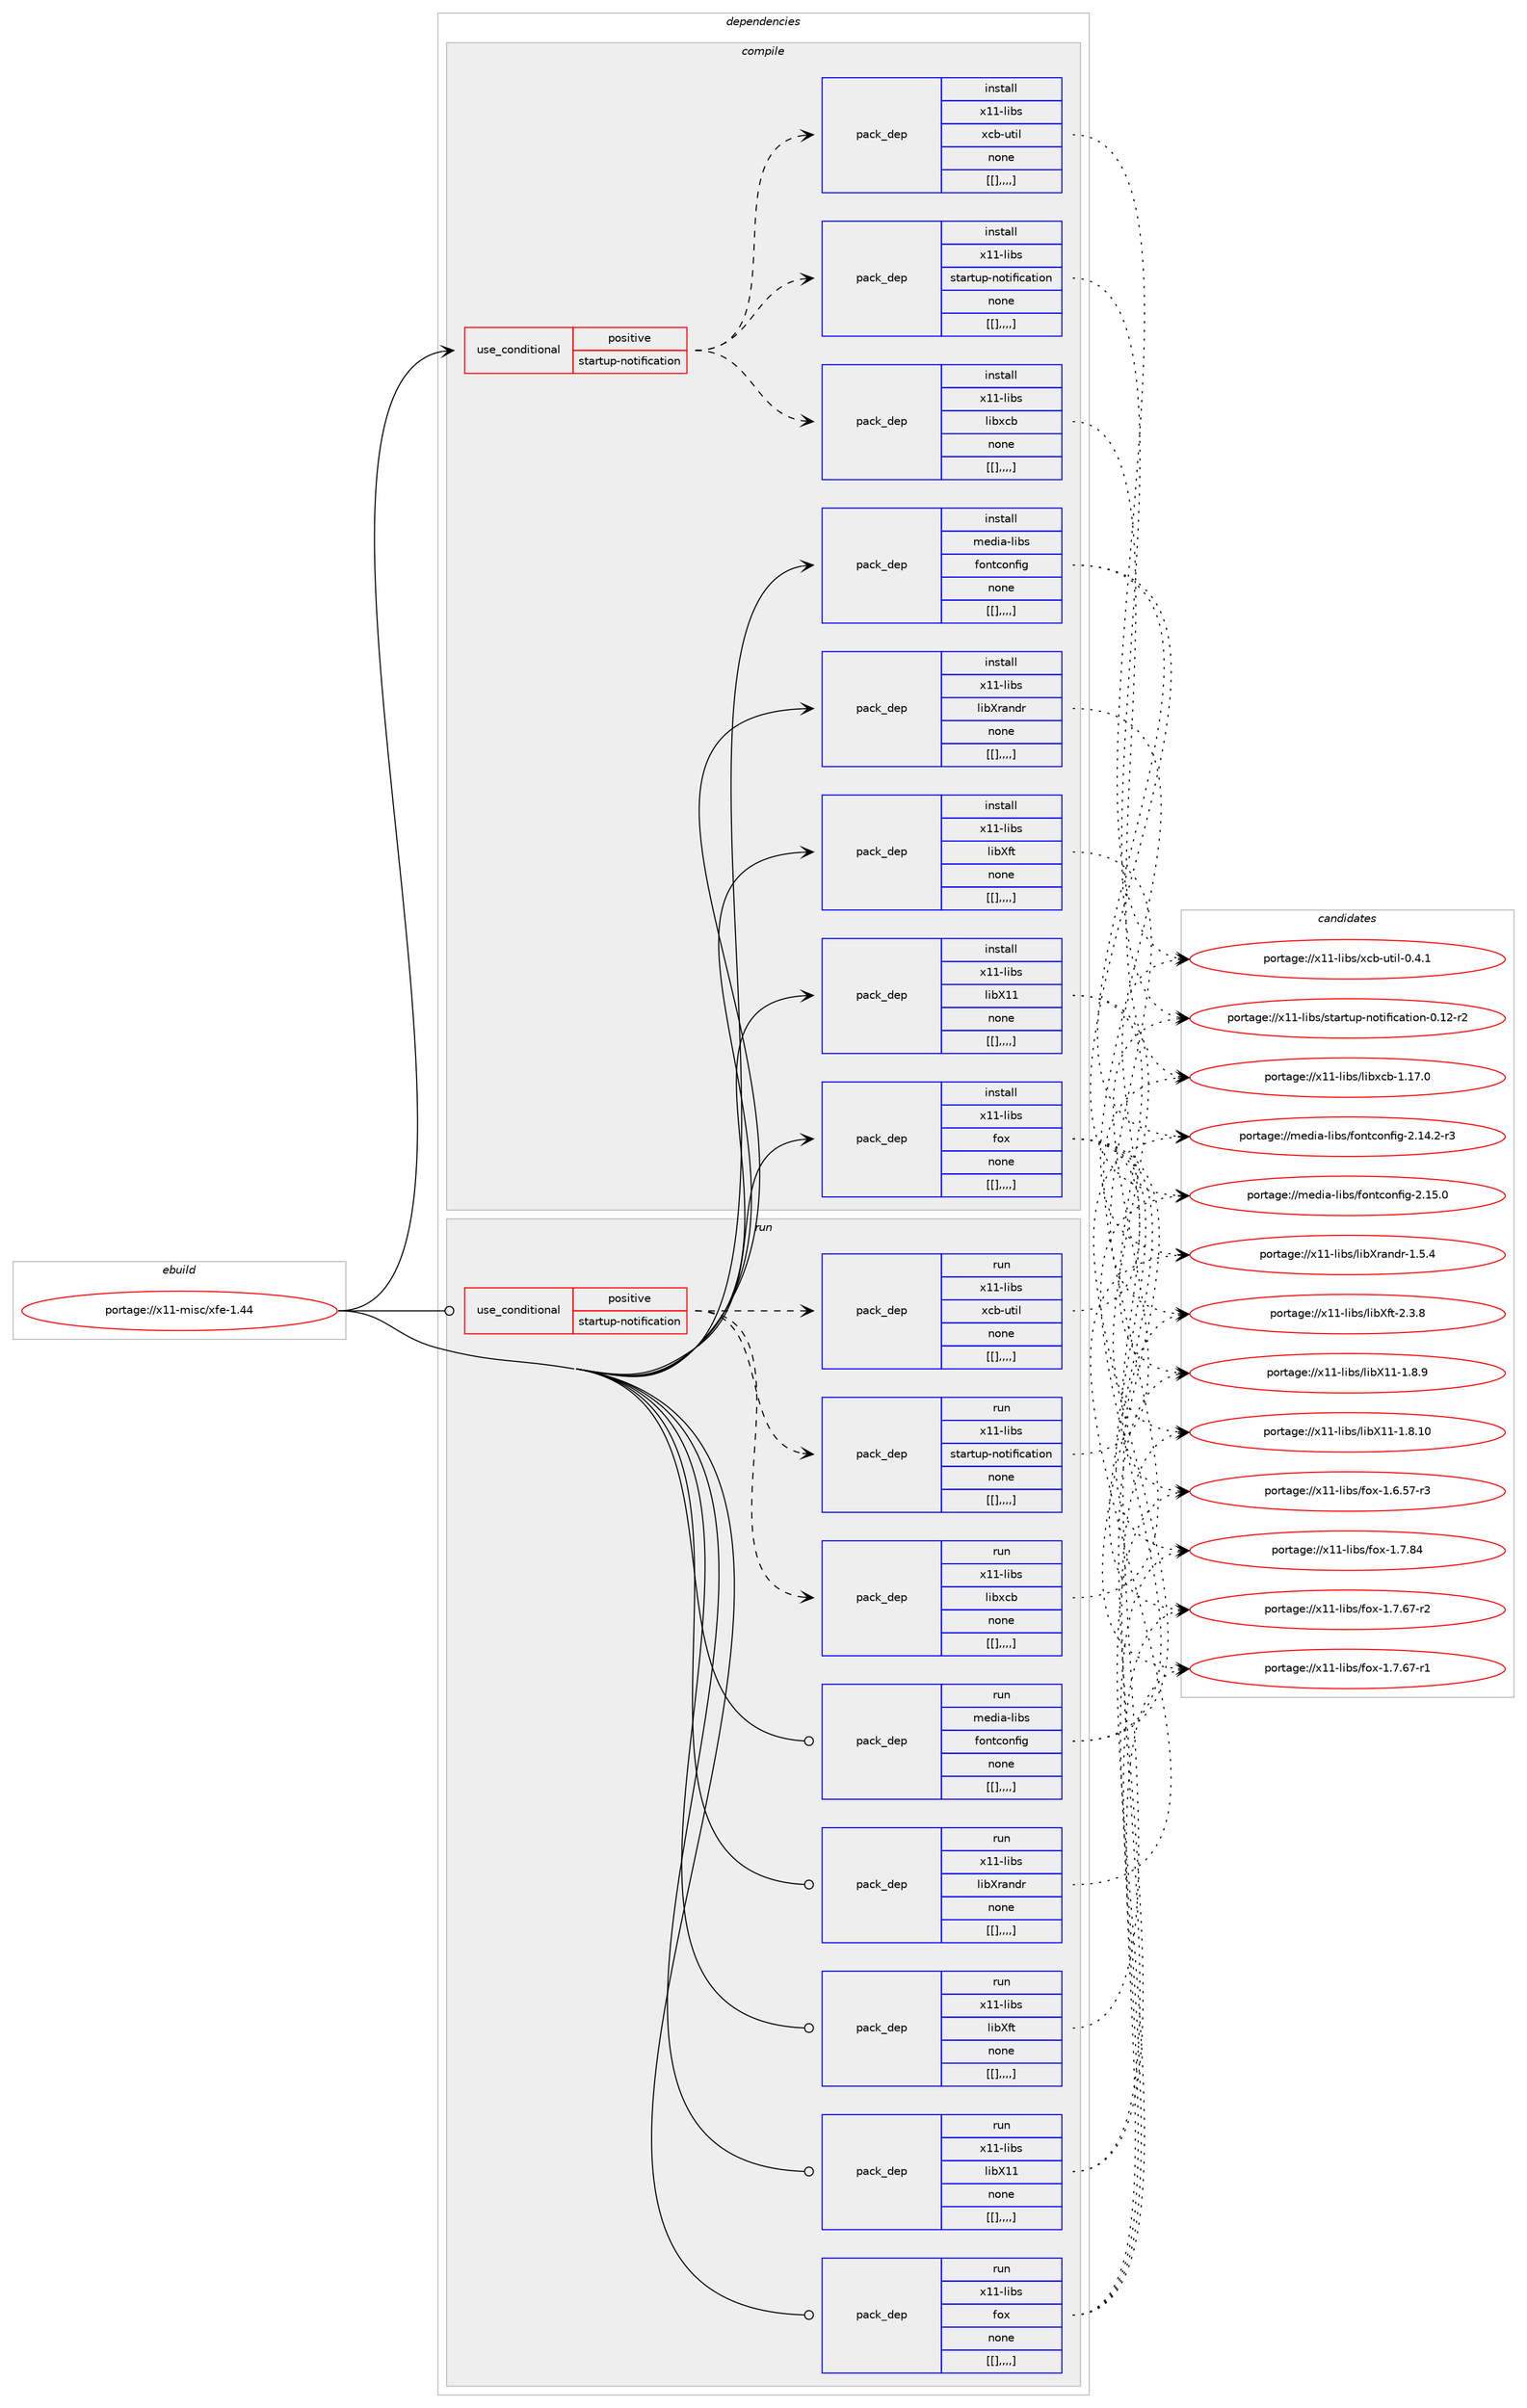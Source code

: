 digraph prolog {

# *************
# Graph options
# *************

newrank=true;
concentrate=true;
compound=true;
graph [rankdir=LR,fontname=Helvetica,fontsize=10,ranksep=1.5];#, ranksep=2.5, nodesep=0.2];
edge  [arrowhead=vee];
node  [fontname=Helvetica,fontsize=10];

# **********
# The ebuild
# **********

subgraph cluster_leftcol {
color=gray;
label=<<i>ebuild</i>>;
id [label="portage://x11-misc/xfe-1.44", color=red, width=4, href="../x11-misc/xfe-1.44.svg"];
}

# ****************
# The dependencies
# ****************

subgraph cluster_midcol {
color=gray;
label=<<i>dependencies</i>>;
subgraph cluster_compile {
fillcolor="#eeeeee";
style=filled;
label=<<i>compile</i>>;
subgraph cond127663 {
dependency482832 [label=<<TABLE BORDER="0" CELLBORDER="1" CELLSPACING="0" CELLPADDING="4"><TR><TD ROWSPAN="3" CELLPADDING="10">use_conditional</TD></TR><TR><TD>positive</TD></TR><TR><TD>startup-notification</TD></TR></TABLE>>, shape=none, color=red];
subgraph pack351638 {
dependency482833 [label=<<TABLE BORDER="0" CELLBORDER="1" CELLSPACING="0" CELLPADDING="4" WIDTH="220"><TR><TD ROWSPAN="6" CELLPADDING="30">pack_dep</TD></TR><TR><TD WIDTH="110">install</TD></TR><TR><TD>x11-libs</TD></TR><TR><TD>libxcb</TD></TR><TR><TD>none</TD></TR><TR><TD>[[],,,,]</TD></TR></TABLE>>, shape=none, color=blue];
}
dependency482832:e -> dependency482833:w [weight=20,style="dashed",arrowhead="vee"];
subgraph pack351639 {
dependency482834 [label=<<TABLE BORDER="0" CELLBORDER="1" CELLSPACING="0" CELLPADDING="4" WIDTH="220"><TR><TD ROWSPAN="6" CELLPADDING="30">pack_dep</TD></TR><TR><TD WIDTH="110">install</TD></TR><TR><TD>x11-libs</TD></TR><TR><TD>startup-notification</TD></TR><TR><TD>none</TD></TR><TR><TD>[[],,,,]</TD></TR></TABLE>>, shape=none, color=blue];
}
dependency482832:e -> dependency482834:w [weight=20,style="dashed",arrowhead="vee"];
subgraph pack351640 {
dependency482835 [label=<<TABLE BORDER="0" CELLBORDER="1" CELLSPACING="0" CELLPADDING="4" WIDTH="220"><TR><TD ROWSPAN="6" CELLPADDING="30">pack_dep</TD></TR><TR><TD WIDTH="110">install</TD></TR><TR><TD>x11-libs</TD></TR><TR><TD>xcb-util</TD></TR><TR><TD>none</TD></TR><TR><TD>[[],,,,]</TD></TR></TABLE>>, shape=none, color=blue];
}
dependency482832:e -> dependency482835:w [weight=20,style="dashed",arrowhead="vee"];
}
id:e -> dependency482832:w [weight=20,style="solid",arrowhead="vee"];
subgraph pack351641 {
dependency482836 [label=<<TABLE BORDER="0" CELLBORDER="1" CELLSPACING="0" CELLPADDING="4" WIDTH="220"><TR><TD ROWSPAN="6" CELLPADDING="30">pack_dep</TD></TR><TR><TD WIDTH="110">install</TD></TR><TR><TD>media-libs</TD></TR><TR><TD>fontconfig</TD></TR><TR><TD>none</TD></TR><TR><TD>[[],,,,]</TD></TR></TABLE>>, shape=none, color=blue];
}
id:e -> dependency482836:w [weight=20,style="solid",arrowhead="vee"];
subgraph pack351642 {
dependency482837 [label=<<TABLE BORDER="0" CELLBORDER="1" CELLSPACING="0" CELLPADDING="4" WIDTH="220"><TR><TD ROWSPAN="6" CELLPADDING="30">pack_dep</TD></TR><TR><TD WIDTH="110">install</TD></TR><TR><TD>x11-libs</TD></TR><TR><TD>fox</TD></TR><TR><TD>none</TD></TR><TR><TD>[[],,,,]</TD></TR></TABLE>>, shape=none, color=blue];
}
id:e -> dependency482837:w [weight=20,style="solid",arrowhead="vee"];
subgraph pack351643 {
dependency482838 [label=<<TABLE BORDER="0" CELLBORDER="1" CELLSPACING="0" CELLPADDING="4" WIDTH="220"><TR><TD ROWSPAN="6" CELLPADDING="30">pack_dep</TD></TR><TR><TD WIDTH="110">install</TD></TR><TR><TD>x11-libs</TD></TR><TR><TD>libX11</TD></TR><TR><TD>none</TD></TR><TR><TD>[[],,,,]</TD></TR></TABLE>>, shape=none, color=blue];
}
id:e -> dependency482838:w [weight=20,style="solid",arrowhead="vee"];
subgraph pack351644 {
dependency482839 [label=<<TABLE BORDER="0" CELLBORDER="1" CELLSPACING="0" CELLPADDING="4" WIDTH="220"><TR><TD ROWSPAN="6" CELLPADDING="30">pack_dep</TD></TR><TR><TD WIDTH="110">install</TD></TR><TR><TD>x11-libs</TD></TR><TR><TD>libXft</TD></TR><TR><TD>none</TD></TR><TR><TD>[[],,,,]</TD></TR></TABLE>>, shape=none, color=blue];
}
id:e -> dependency482839:w [weight=20,style="solid",arrowhead="vee"];
subgraph pack351645 {
dependency482840 [label=<<TABLE BORDER="0" CELLBORDER="1" CELLSPACING="0" CELLPADDING="4" WIDTH="220"><TR><TD ROWSPAN="6" CELLPADDING="30">pack_dep</TD></TR><TR><TD WIDTH="110">install</TD></TR><TR><TD>x11-libs</TD></TR><TR><TD>libXrandr</TD></TR><TR><TD>none</TD></TR><TR><TD>[[],,,,]</TD></TR></TABLE>>, shape=none, color=blue];
}
id:e -> dependency482840:w [weight=20,style="solid",arrowhead="vee"];
}
subgraph cluster_compileandrun {
fillcolor="#eeeeee";
style=filled;
label=<<i>compile and run</i>>;
}
subgraph cluster_run {
fillcolor="#eeeeee";
style=filled;
label=<<i>run</i>>;
subgraph cond127664 {
dependency482841 [label=<<TABLE BORDER="0" CELLBORDER="1" CELLSPACING="0" CELLPADDING="4"><TR><TD ROWSPAN="3" CELLPADDING="10">use_conditional</TD></TR><TR><TD>positive</TD></TR><TR><TD>startup-notification</TD></TR></TABLE>>, shape=none, color=red];
subgraph pack351646 {
dependency482842 [label=<<TABLE BORDER="0" CELLBORDER="1" CELLSPACING="0" CELLPADDING="4" WIDTH="220"><TR><TD ROWSPAN="6" CELLPADDING="30">pack_dep</TD></TR><TR><TD WIDTH="110">run</TD></TR><TR><TD>x11-libs</TD></TR><TR><TD>libxcb</TD></TR><TR><TD>none</TD></TR><TR><TD>[[],,,,]</TD></TR></TABLE>>, shape=none, color=blue];
}
dependency482841:e -> dependency482842:w [weight=20,style="dashed",arrowhead="vee"];
subgraph pack351647 {
dependency482843 [label=<<TABLE BORDER="0" CELLBORDER="1" CELLSPACING="0" CELLPADDING="4" WIDTH="220"><TR><TD ROWSPAN="6" CELLPADDING="30">pack_dep</TD></TR><TR><TD WIDTH="110">run</TD></TR><TR><TD>x11-libs</TD></TR><TR><TD>startup-notification</TD></TR><TR><TD>none</TD></TR><TR><TD>[[],,,,]</TD></TR></TABLE>>, shape=none, color=blue];
}
dependency482841:e -> dependency482843:w [weight=20,style="dashed",arrowhead="vee"];
subgraph pack351648 {
dependency482844 [label=<<TABLE BORDER="0" CELLBORDER="1" CELLSPACING="0" CELLPADDING="4" WIDTH="220"><TR><TD ROWSPAN="6" CELLPADDING="30">pack_dep</TD></TR><TR><TD WIDTH="110">run</TD></TR><TR><TD>x11-libs</TD></TR><TR><TD>xcb-util</TD></TR><TR><TD>none</TD></TR><TR><TD>[[],,,,]</TD></TR></TABLE>>, shape=none, color=blue];
}
dependency482841:e -> dependency482844:w [weight=20,style="dashed",arrowhead="vee"];
}
id:e -> dependency482841:w [weight=20,style="solid",arrowhead="odot"];
subgraph pack351649 {
dependency482845 [label=<<TABLE BORDER="0" CELLBORDER="1" CELLSPACING="0" CELLPADDING="4" WIDTH="220"><TR><TD ROWSPAN="6" CELLPADDING="30">pack_dep</TD></TR><TR><TD WIDTH="110">run</TD></TR><TR><TD>media-libs</TD></TR><TR><TD>fontconfig</TD></TR><TR><TD>none</TD></TR><TR><TD>[[],,,,]</TD></TR></TABLE>>, shape=none, color=blue];
}
id:e -> dependency482845:w [weight=20,style="solid",arrowhead="odot"];
subgraph pack351650 {
dependency482846 [label=<<TABLE BORDER="0" CELLBORDER="1" CELLSPACING="0" CELLPADDING="4" WIDTH="220"><TR><TD ROWSPAN="6" CELLPADDING="30">pack_dep</TD></TR><TR><TD WIDTH="110">run</TD></TR><TR><TD>x11-libs</TD></TR><TR><TD>fox</TD></TR><TR><TD>none</TD></TR><TR><TD>[[],,,,]</TD></TR></TABLE>>, shape=none, color=blue];
}
id:e -> dependency482846:w [weight=20,style="solid",arrowhead="odot"];
subgraph pack351651 {
dependency482847 [label=<<TABLE BORDER="0" CELLBORDER="1" CELLSPACING="0" CELLPADDING="4" WIDTH="220"><TR><TD ROWSPAN="6" CELLPADDING="30">pack_dep</TD></TR><TR><TD WIDTH="110">run</TD></TR><TR><TD>x11-libs</TD></TR><TR><TD>libX11</TD></TR><TR><TD>none</TD></TR><TR><TD>[[],,,,]</TD></TR></TABLE>>, shape=none, color=blue];
}
id:e -> dependency482847:w [weight=20,style="solid",arrowhead="odot"];
subgraph pack351652 {
dependency482848 [label=<<TABLE BORDER="0" CELLBORDER="1" CELLSPACING="0" CELLPADDING="4" WIDTH="220"><TR><TD ROWSPAN="6" CELLPADDING="30">pack_dep</TD></TR><TR><TD WIDTH="110">run</TD></TR><TR><TD>x11-libs</TD></TR><TR><TD>libXft</TD></TR><TR><TD>none</TD></TR><TR><TD>[[],,,,]</TD></TR></TABLE>>, shape=none, color=blue];
}
id:e -> dependency482848:w [weight=20,style="solid",arrowhead="odot"];
subgraph pack351653 {
dependency482849 [label=<<TABLE BORDER="0" CELLBORDER="1" CELLSPACING="0" CELLPADDING="4" WIDTH="220"><TR><TD ROWSPAN="6" CELLPADDING="30">pack_dep</TD></TR><TR><TD WIDTH="110">run</TD></TR><TR><TD>x11-libs</TD></TR><TR><TD>libXrandr</TD></TR><TR><TD>none</TD></TR><TR><TD>[[],,,,]</TD></TR></TABLE>>, shape=none, color=blue];
}
id:e -> dependency482849:w [weight=20,style="solid",arrowhead="odot"];
}
}

# **************
# The candidates
# **************

subgraph cluster_choices {
rank=same;
color=gray;
label=<<i>candidates</i>>;

subgraph choice351638 {
color=black;
nodesep=1;
choice120494945108105981154710810598120999845494649554648 [label="portage://x11-libs/libxcb-1.17.0", color=red, width=4,href="../x11-libs/libxcb-1.17.0.svg"];
dependency482833:e -> choice120494945108105981154710810598120999845494649554648:w [style=dotted,weight="100"];
}
subgraph choice351639 {
color=black;
nodesep=1;
choice12049494510810598115471151169711411611711245110111116105102105999711610511111045484649504511450 [label="portage://x11-libs/startup-notification-0.12-r2", color=red, width=4,href="../x11-libs/startup-notification-0.12-r2.svg"];
dependency482834:e -> choice12049494510810598115471151169711411611711245110111116105102105999711610511111045484649504511450:w [style=dotted,weight="100"];
}
subgraph choice351640 {
color=black;
nodesep=1;
choice1204949451081059811547120999845117116105108454846524649 [label="portage://x11-libs/xcb-util-0.4.1", color=red, width=4,href="../x11-libs/xcb-util-0.4.1.svg"];
dependency482835:e -> choice1204949451081059811547120999845117116105108454846524649:w [style=dotted,weight="100"];
}
subgraph choice351641 {
color=black;
nodesep=1;
choice109101100105974510810598115471021111101169911111010210510345504649534648 [label="portage://media-libs/fontconfig-2.15.0", color=red, width=4,href="../media-libs/fontconfig-2.15.0.svg"];
choice1091011001059745108105981154710211111011699111110102105103455046495246504511451 [label="portage://media-libs/fontconfig-2.14.2-r3", color=red, width=4,href="../media-libs/fontconfig-2.14.2-r3.svg"];
dependency482836:e -> choice109101100105974510810598115471021111101169911111010210510345504649534648:w [style=dotted,weight="100"];
dependency482836:e -> choice1091011001059745108105981154710211111011699111110102105103455046495246504511451:w [style=dotted,weight="100"];
}
subgraph choice351642 {
color=black;
nodesep=1;
choice120494945108105981154710211112045494655465652 [label="portage://x11-libs/fox-1.7.84", color=red, width=4,href="../x11-libs/fox-1.7.84.svg"];
choice1204949451081059811547102111120454946554654554511450 [label="portage://x11-libs/fox-1.7.67-r2", color=red, width=4,href="../x11-libs/fox-1.7.67-r2.svg"];
choice1204949451081059811547102111120454946554654554511449 [label="portage://x11-libs/fox-1.7.67-r1", color=red, width=4,href="../x11-libs/fox-1.7.67-r1.svg"];
choice1204949451081059811547102111120454946544653554511451 [label="portage://x11-libs/fox-1.6.57-r3", color=red, width=4,href="../x11-libs/fox-1.6.57-r3.svg"];
dependency482837:e -> choice120494945108105981154710211112045494655465652:w [style=dotted,weight="100"];
dependency482837:e -> choice1204949451081059811547102111120454946554654554511450:w [style=dotted,weight="100"];
dependency482837:e -> choice1204949451081059811547102111120454946554654554511449:w [style=dotted,weight="100"];
dependency482837:e -> choice1204949451081059811547102111120454946544653554511451:w [style=dotted,weight="100"];
}
subgraph choice351643 {
color=black;
nodesep=1;
choice12049494510810598115471081059888494945494656464948 [label="portage://x11-libs/libX11-1.8.10", color=red, width=4,href="../x11-libs/libX11-1.8.10.svg"];
choice120494945108105981154710810598884949454946564657 [label="portage://x11-libs/libX11-1.8.9", color=red, width=4,href="../x11-libs/libX11-1.8.9.svg"];
dependency482838:e -> choice12049494510810598115471081059888494945494656464948:w [style=dotted,weight="100"];
dependency482838:e -> choice120494945108105981154710810598884949454946564657:w [style=dotted,weight="100"];
}
subgraph choice351644 {
color=black;
nodesep=1;
choice12049494510810598115471081059888102116455046514656 [label="portage://x11-libs/libXft-2.3.8", color=red, width=4,href="../x11-libs/libXft-2.3.8.svg"];
dependency482839:e -> choice12049494510810598115471081059888102116455046514656:w [style=dotted,weight="100"];
}
subgraph choice351645 {
color=black;
nodesep=1;
choice1204949451081059811547108105988811497110100114454946534652 [label="portage://x11-libs/libXrandr-1.5.4", color=red, width=4,href="../x11-libs/libXrandr-1.5.4.svg"];
dependency482840:e -> choice1204949451081059811547108105988811497110100114454946534652:w [style=dotted,weight="100"];
}
subgraph choice351646 {
color=black;
nodesep=1;
choice120494945108105981154710810598120999845494649554648 [label="portage://x11-libs/libxcb-1.17.0", color=red, width=4,href="../x11-libs/libxcb-1.17.0.svg"];
dependency482842:e -> choice120494945108105981154710810598120999845494649554648:w [style=dotted,weight="100"];
}
subgraph choice351647 {
color=black;
nodesep=1;
choice12049494510810598115471151169711411611711245110111116105102105999711610511111045484649504511450 [label="portage://x11-libs/startup-notification-0.12-r2", color=red, width=4,href="../x11-libs/startup-notification-0.12-r2.svg"];
dependency482843:e -> choice12049494510810598115471151169711411611711245110111116105102105999711610511111045484649504511450:w [style=dotted,weight="100"];
}
subgraph choice351648 {
color=black;
nodesep=1;
choice1204949451081059811547120999845117116105108454846524649 [label="portage://x11-libs/xcb-util-0.4.1", color=red, width=4,href="../x11-libs/xcb-util-0.4.1.svg"];
dependency482844:e -> choice1204949451081059811547120999845117116105108454846524649:w [style=dotted,weight="100"];
}
subgraph choice351649 {
color=black;
nodesep=1;
choice109101100105974510810598115471021111101169911111010210510345504649534648 [label="portage://media-libs/fontconfig-2.15.0", color=red, width=4,href="../media-libs/fontconfig-2.15.0.svg"];
choice1091011001059745108105981154710211111011699111110102105103455046495246504511451 [label="portage://media-libs/fontconfig-2.14.2-r3", color=red, width=4,href="../media-libs/fontconfig-2.14.2-r3.svg"];
dependency482845:e -> choice109101100105974510810598115471021111101169911111010210510345504649534648:w [style=dotted,weight="100"];
dependency482845:e -> choice1091011001059745108105981154710211111011699111110102105103455046495246504511451:w [style=dotted,weight="100"];
}
subgraph choice351650 {
color=black;
nodesep=1;
choice120494945108105981154710211112045494655465652 [label="portage://x11-libs/fox-1.7.84", color=red, width=4,href="../x11-libs/fox-1.7.84.svg"];
choice1204949451081059811547102111120454946554654554511450 [label="portage://x11-libs/fox-1.7.67-r2", color=red, width=4,href="../x11-libs/fox-1.7.67-r2.svg"];
choice1204949451081059811547102111120454946554654554511449 [label="portage://x11-libs/fox-1.7.67-r1", color=red, width=4,href="../x11-libs/fox-1.7.67-r1.svg"];
choice1204949451081059811547102111120454946544653554511451 [label="portage://x11-libs/fox-1.6.57-r3", color=red, width=4,href="../x11-libs/fox-1.6.57-r3.svg"];
dependency482846:e -> choice120494945108105981154710211112045494655465652:w [style=dotted,weight="100"];
dependency482846:e -> choice1204949451081059811547102111120454946554654554511450:w [style=dotted,weight="100"];
dependency482846:e -> choice1204949451081059811547102111120454946554654554511449:w [style=dotted,weight="100"];
dependency482846:e -> choice1204949451081059811547102111120454946544653554511451:w [style=dotted,weight="100"];
}
subgraph choice351651 {
color=black;
nodesep=1;
choice12049494510810598115471081059888494945494656464948 [label="portage://x11-libs/libX11-1.8.10", color=red, width=4,href="../x11-libs/libX11-1.8.10.svg"];
choice120494945108105981154710810598884949454946564657 [label="portage://x11-libs/libX11-1.8.9", color=red, width=4,href="../x11-libs/libX11-1.8.9.svg"];
dependency482847:e -> choice12049494510810598115471081059888494945494656464948:w [style=dotted,weight="100"];
dependency482847:e -> choice120494945108105981154710810598884949454946564657:w [style=dotted,weight="100"];
}
subgraph choice351652 {
color=black;
nodesep=1;
choice12049494510810598115471081059888102116455046514656 [label="portage://x11-libs/libXft-2.3.8", color=red, width=4,href="../x11-libs/libXft-2.3.8.svg"];
dependency482848:e -> choice12049494510810598115471081059888102116455046514656:w [style=dotted,weight="100"];
}
subgraph choice351653 {
color=black;
nodesep=1;
choice1204949451081059811547108105988811497110100114454946534652 [label="portage://x11-libs/libXrandr-1.5.4", color=red, width=4,href="../x11-libs/libXrandr-1.5.4.svg"];
dependency482849:e -> choice1204949451081059811547108105988811497110100114454946534652:w [style=dotted,weight="100"];
}
}

}
